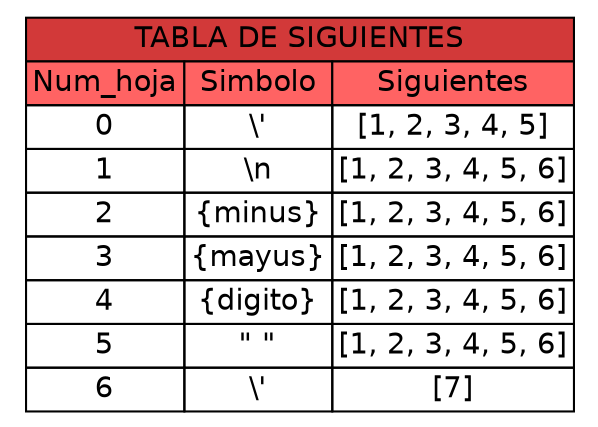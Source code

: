 digraph G {
    rankdir=LR
    node [shape=none fontname=Helvetica]

    A [label=<
      <TABLE BORDER="0" CELLBORDER="1" CELLSPACING="0">
       <TR PORT="header">
        <TD BGCOLOR="#d23939" COLSPAN="3">TABLA DE SIGUIENTES</TD>
       </TR>
       <TR>
        <TD BGCOLOR="#ff6363">Num_hoja</TD>
        <TD BGCOLOR="#ff6363">Simbolo</TD>
        <TD BGCOLOR="#ff6363">Siguientes</TD>
       </TR><TR>
<TD>0</TD>
<TD>\'</TD>
<TD>[1, 2, 3, 4, 5]</TD>
</TR>
<TR>
<TD>1</TD>
<TD>\n</TD>
<TD>[1, 2, 3, 4, 5, 6]</TD>
</TR>
<TR>
<TD>2</TD>
<TD>{minus}</TD>
<TD>[1, 2, 3, 4, 5, 6]</TD>
</TR>
<TR>
<TD>3</TD>
<TD>{mayus}</TD>
<TD>[1, 2, 3, 4, 5, 6]</TD>
</TR>
<TR>
<TD>4</TD>
<TD>{digito}</TD>
<TD>[1, 2, 3, 4, 5, 6]</TD>
</TR>
<TR>
<TD>5</TD>
<TD>" "</TD>
<TD>[1, 2, 3, 4, 5, 6]</TD>
</TR>
<TR>
<TD>6</TD>
<TD>\'</TD>
<TD>[7]</TD>
</TR>
</TABLE>
    >];
}

